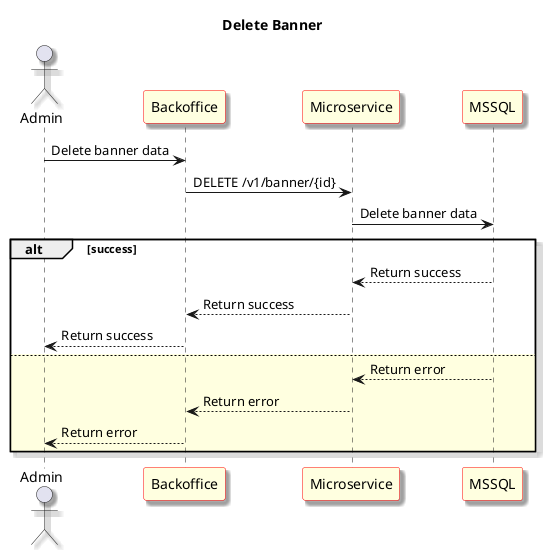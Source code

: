 @startuml Delete Banner
skinparam shadowing true
skinparam sequence {
	ParticipantBackgroundColor LightYellow
	ParticipantBorderColor red
}
Title: Delete Banner
actor "Admin" as User1
participant "Backoffice" as Frontend
participant "Microservice" as Microservice
participant "MSSQL" as Database

User1 -> Frontend: Delete banner data

Frontend -> Microservice: DELETE /v1/banner/{id}

Microservice -> Database: Delete banner data

alt success

Database --> Microservice: Return success

Microservice --> Frontend: Return success

Frontend --> User1: Return success

else #LightYellow

Database --> Microservice: Return error

Microservice --> Frontend: Return error

Frontend --> User1: Return error

end

@enduml